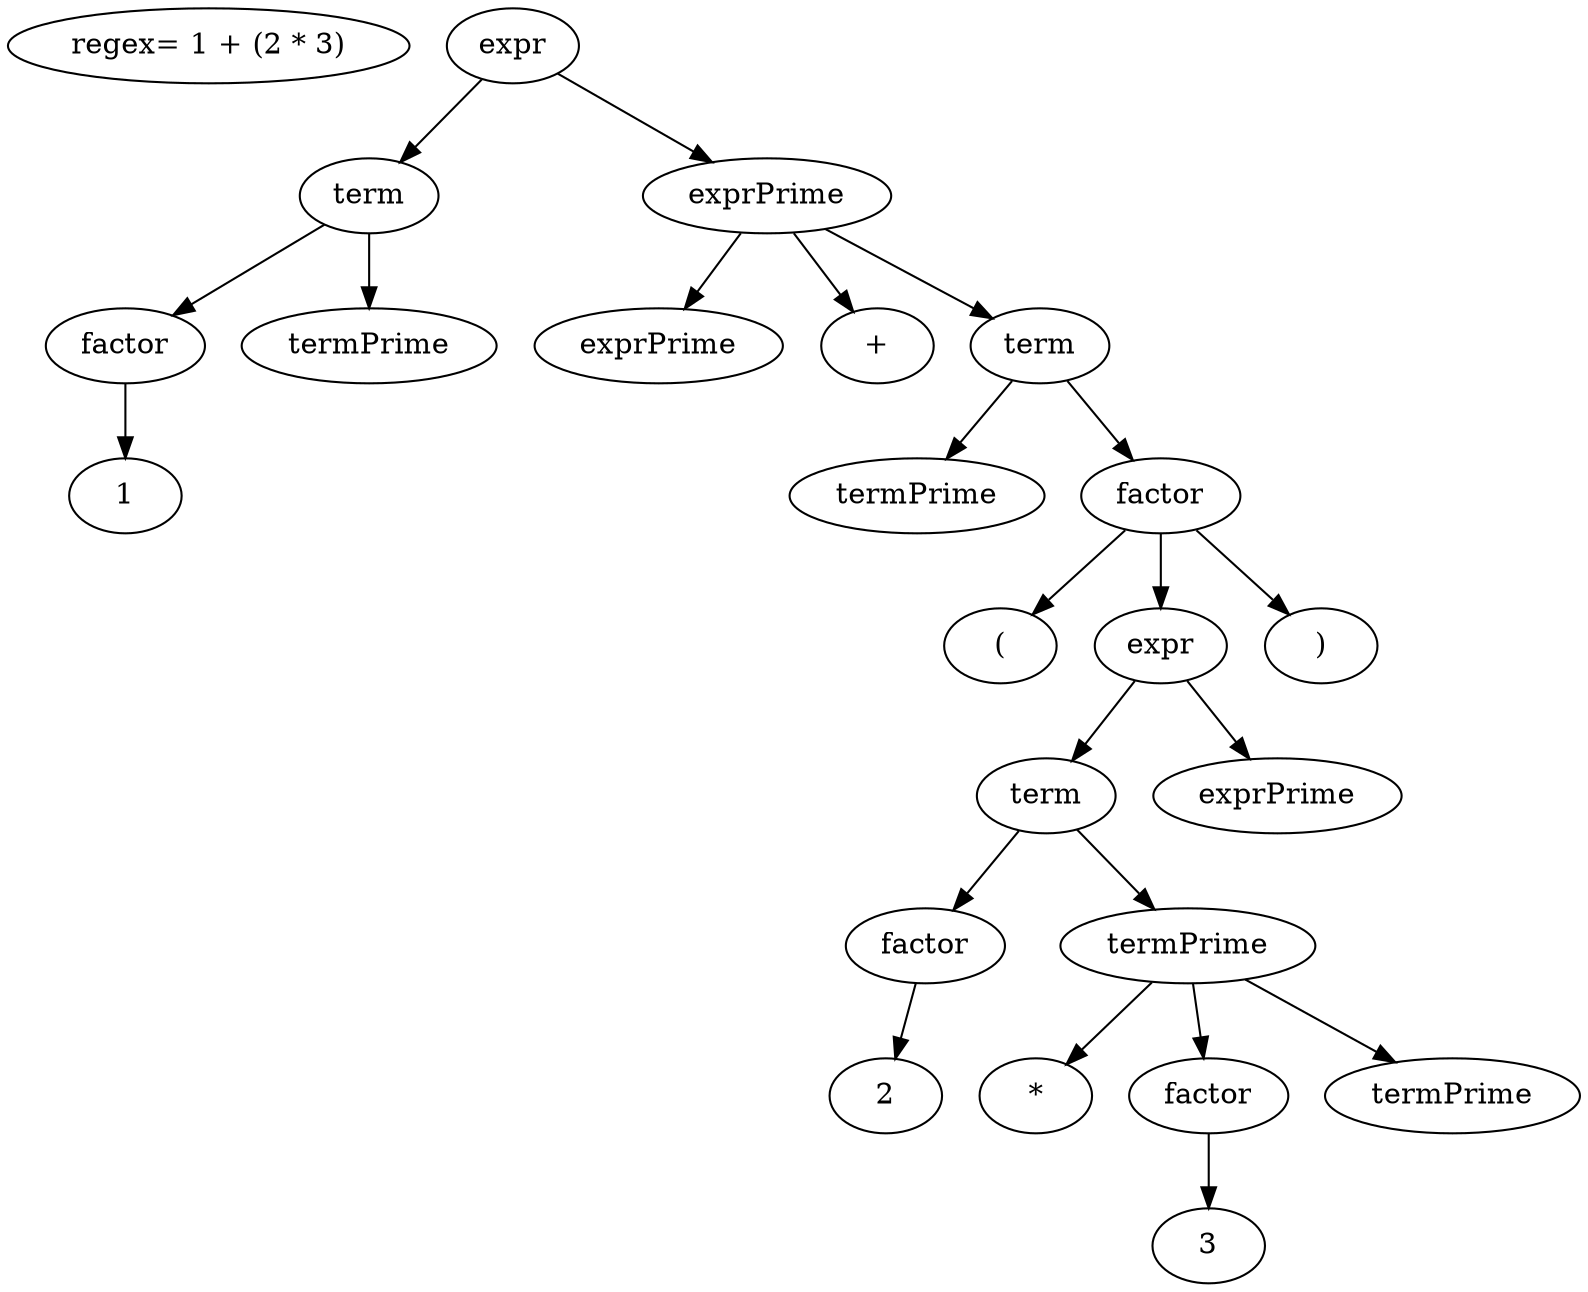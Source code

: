 digraph G {
E [label="regex= 1 + (2 * 3)"];
0 [label="expr"];
1 [label="term"];
33 [label="termPrime"];
2 [label="factor"];
3 [label="1"];
36 [label="exprPrime"];
5 [label="termPrime"];
7 [label="exprPrime"];
8 [label="+"];
10 [label="term"];
11 [label="factor"];
12 [label="("];
14 [label="expr"];
15 [label="term"];
16 [label="factor"];
17 [label="2"];
19 [label="termPrime"];
20 [label="*"];
22 [label="factor"];
23 [label="3"];
26 [label="termPrime"];
28 [label="exprPrime"];
31 [label=")"];
0 -> 1;
0 -> 7;
1 -> 2;
1 -> 5;
2 -> 3;
7 -> 36;
7 -> 8;
7 -> 10;
10 -> 33;
10 -> 11;
11 -> 12;
11 -> 14;
11 -> 31;
14 -> 28;
14 -> 15;
15 -> 16;
15 -> 19;
16 -> 17;
19 -> 20;
19 -> 22;
19 -> 26;
22 -> 23;
}
